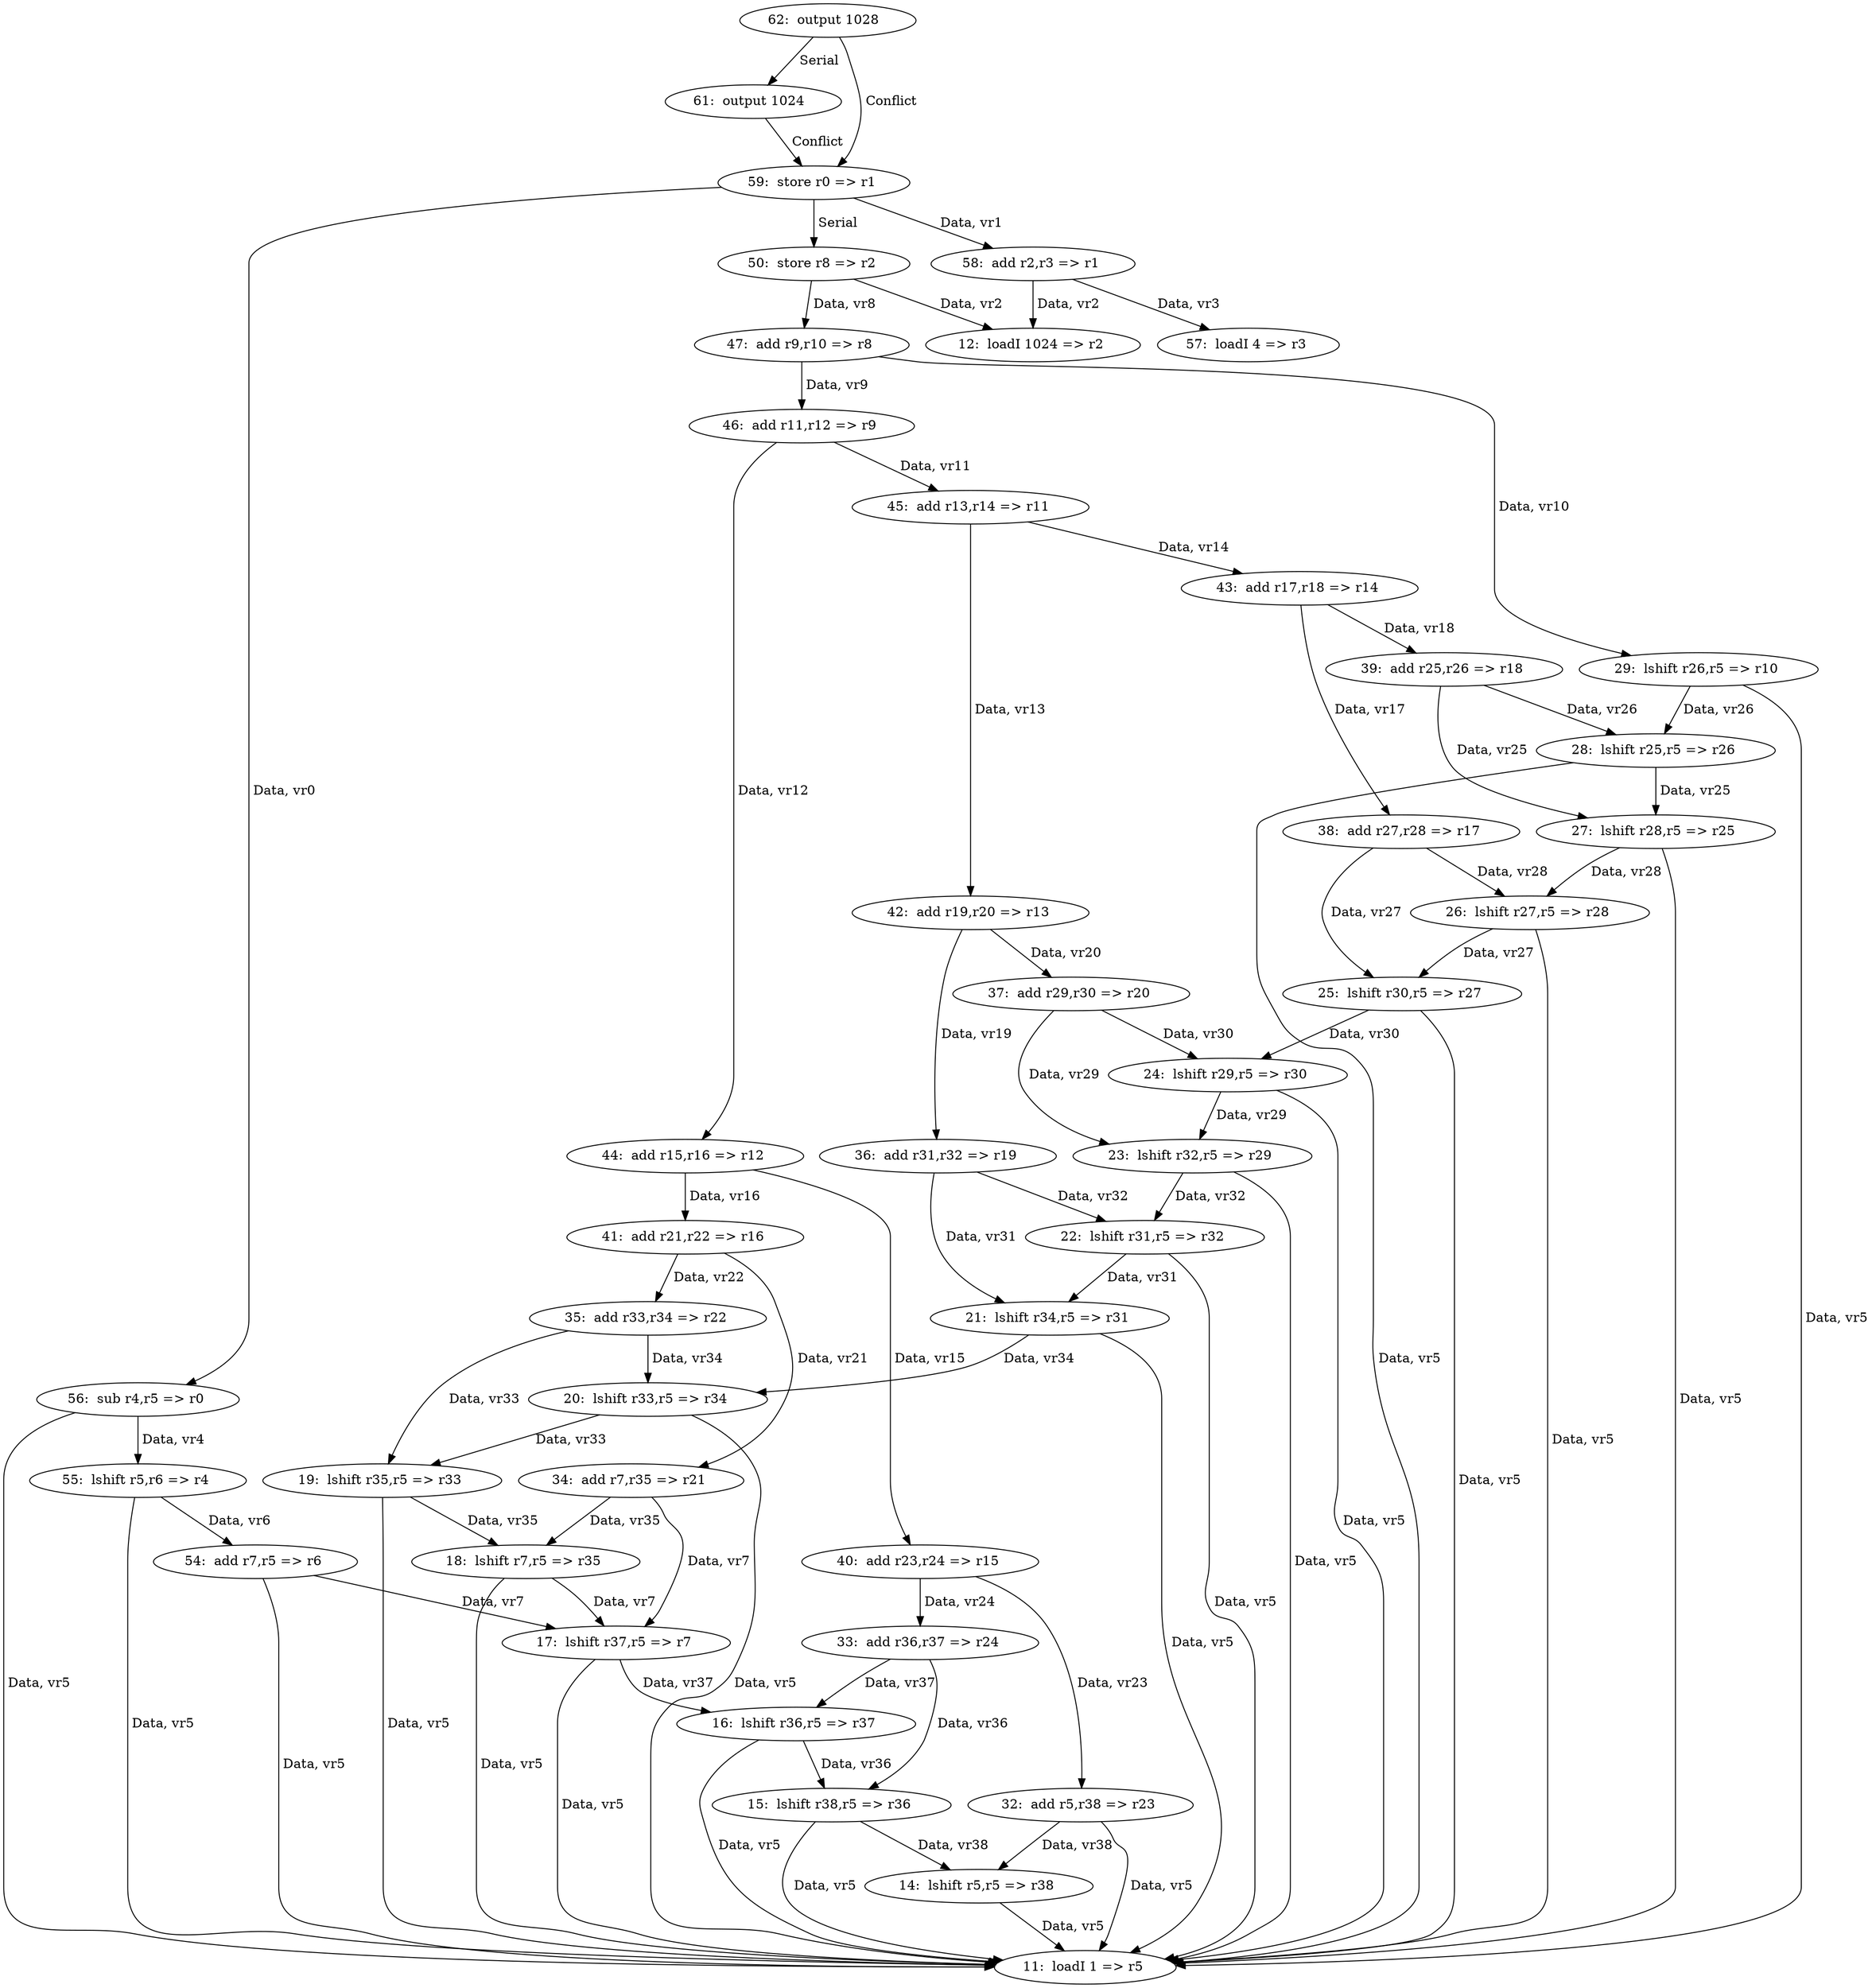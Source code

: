 digraph DG {
  11 [ label="11:  loadI 1 => r5 "];
  12 [ label="12:  loadI 1024 => r2 "];
  14 [ label="14:  lshift r5,r5 => r38 "];
  15 [ label="15:  lshift r38,r5 => r36 "];
  16 [ label="16:  lshift r36,r5 => r37 "];
  17 [ label="17:  lshift r37,r5 => r7 "];
  18 [ label="18:  lshift r7,r5 => r35 "];
  19 [ label="19:  lshift r35,r5 => r33 "];
  20 [ label="20:  lshift r33,r5 => r34 "];
  21 [ label="21:  lshift r34,r5 => r31 "];
  22 [ label="22:  lshift r31,r5 => r32 "];
  23 [ label="23:  lshift r32,r5 => r29 "];
  24 [ label="24:  lshift r29,r5 => r30 "];
  25 [ label="25:  lshift r30,r5 => r27 "];
  26 [ label="26:  lshift r27,r5 => r28 "];
  27 [ label="27:  lshift r28,r5 => r25 "];
  28 [ label="28:  lshift r25,r5 => r26 "];
  29 [ label="29:  lshift r26,r5 => r10 "];
  32 [ label="32:  add r5,r38 => r23 "];
  33 [ label="33:  add r36,r37 => r24 "];
  34 [ label="34:  add r7,r35 => r21 "];
  35 [ label="35:  add r33,r34 => r22 "];
  36 [ label="36:  add r31,r32 => r19 "];
  37 [ label="37:  add r29,r30 => r20 "];
  38 [ label="38:  add r27,r28 => r17 "];
  39 [ label="39:  add r25,r26 => r18 "];
  40 [ label="40:  add r23,r24 => r15 "];
  41 [ label="41:  add r21,r22 => r16 "];
  42 [ label="42:  add r19,r20 => r13 "];
  43 [ label="43:  add r17,r18 => r14 "];
  44 [ label="44:  add r15,r16 => r12 "];
  45 [ label="45:  add r13,r14 => r11 "];
  46 [ label="46:  add r11,r12 => r9 "];
  47 [ label="47:  add r9,r10 => r8 "];
  50 [ label="50:  store r8 => r2 "];
  54 [ label="54:  add r7,r5 => r6 "];
  55 [ label="55:  lshift r5,r6 => r4 "];
  56 [ label="56:  sub r4,r5 => r0 "];
  57 [ label="57:  loadI 4 => r3 "];
  58 [ label="58:  add r2,r3 => r1 "];
  59 [ label="59:  store r0 => r1 "];
  61 [ label="61:  output 1024  "];
  62 [ label="62:  output 1028  "];



  14 -> 11 [ label=" Data, vr5"];

  15 -> 14 [ label=" Data, vr38"];
  15 -> 11 [ label=" Data, vr5"];

  16 -> 15 [ label=" Data, vr36"];
  16 -> 11 [ label=" Data, vr5"];

  17 -> 16 [ label=" Data, vr37"];
  17 -> 11 [ label=" Data, vr5"];

  18 -> 17 [ label=" Data, vr7"];
  18 -> 11 [ label=" Data, vr5"];

  19 -> 18 [ label=" Data, vr35"];
  19 -> 11 [ label=" Data, vr5"];

  20 -> 19 [ label=" Data, vr33"];
  20 -> 11 [ label=" Data, vr5"];

  21 -> 20 [ label=" Data, vr34"];
  21 -> 11 [ label=" Data, vr5"];

  22 -> 21 [ label=" Data, vr31"];
  22 -> 11 [ label=" Data, vr5"];

  23 -> 22 [ label=" Data, vr32"];
  23 -> 11 [ label=" Data, vr5"];

  24 -> 23 [ label=" Data, vr29"];
  24 -> 11 [ label=" Data, vr5"];

  25 -> 24 [ label=" Data, vr30"];
  25 -> 11 [ label=" Data, vr5"];

  26 -> 25 [ label=" Data, vr27"];
  26 -> 11 [ label=" Data, vr5"];

  27 -> 26 [ label=" Data, vr28"];
  27 -> 11 [ label=" Data, vr5"];

  28 -> 27 [ label=" Data, vr25"];
  28 -> 11 [ label=" Data, vr5"];

  29 -> 28 [ label=" Data, vr26"];
  29 -> 11 [ label=" Data, vr5"];

  32 -> 11 [ label=" Data, vr5"];
  32 -> 14 [ label=" Data, vr38"];

  33 -> 15 [ label=" Data, vr36"];
  33 -> 16 [ label=" Data, vr37"];

  34 -> 17 [ label=" Data, vr7"];
  34 -> 18 [ label=" Data, vr35"];

  35 -> 19 [ label=" Data, vr33"];
  35 -> 20 [ label=" Data, vr34"];

  36 -> 21 [ label=" Data, vr31"];
  36 -> 22 [ label=" Data, vr32"];

  37 -> 23 [ label=" Data, vr29"];
  37 -> 24 [ label=" Data, vr30"];

  38 -> 25 [ label=" Data, vr27"];
  38 -> 26 [ label=" Data, vr28"];

  39 -> 27 [ label=" Data, vr25"];
  39 -> 28 [ label=" Data, vr26"];

  40 -> 32 [ label=" Data, vr23"];
  40 -> 33 [ label=" Data, vr24"];

  41 -> 34 [ label=" Data, vr21"];
  41 -> 35 [ label=" Data, vr22"];

  42 -> 36 [ label=" Data, vr19"];
  42 -> 37 [ label=" Data, vr20"];

  43 -> 38 [ label=" Data, vr17"];
  43 -> 39 [ label=" Data, vr18"];

  44 -> 40 [ label=" Data, vr15"];
  44 -> 41 [ label=" Data, vr16"];

  45 -> 42 [ label=" Data, vr13"];
  45 -> 43 [ label=" Data, vr14"];

  46 -> 45 [ label=" Data, vr11"];
  46 -> 44 [ label=" Data, vr12"];

  47 -> 46 [ label=" Data, vr9"];
  47 -> 29 [ label=" Data, vr10"];

  50 -> 47 [ label=" Data, vr8"];
  50 -> 12 [ label=" Data, vr2"];

  54 -> 17 [ label=" Data, vr7"];
  54 -> 11 [ label=" Data, vr5"];

  55 -> 11 [ label=" Data, vr5"];
  55 -> 54 [ label=" Data, vr6"];

  56 -> 55 [ label=" Data, vr4"];
  56 -> 11 [ label=" Data, vr5"];


  58 -> 12 [ label=" Data, vr2"];
  58 -> 57 [ label=" Data, vr3"];

  59 -> 56 [ label=" Data, vr0"];
  59 -> 58 [ label=" Data, vr1"];
  59 -> 50 [ label=" Serial "];

  61 -> 59 [ label=" Conflict "];

  62 -> 61 [ label=" Serial "];
  62 -> 59 [ label=" Conflict "];

}
